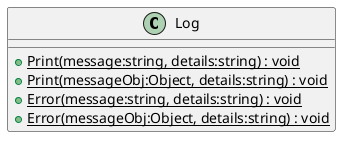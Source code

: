@startuml
class Log {
    + {static} Print(message:string, details:string) : void
    + {static} Print(messageObj:Object, details:string) : void
    + {static} Error(message:string, details:string) : void
    + {static} Error(messageObj:Object, details:string) : void
}
@enduml
